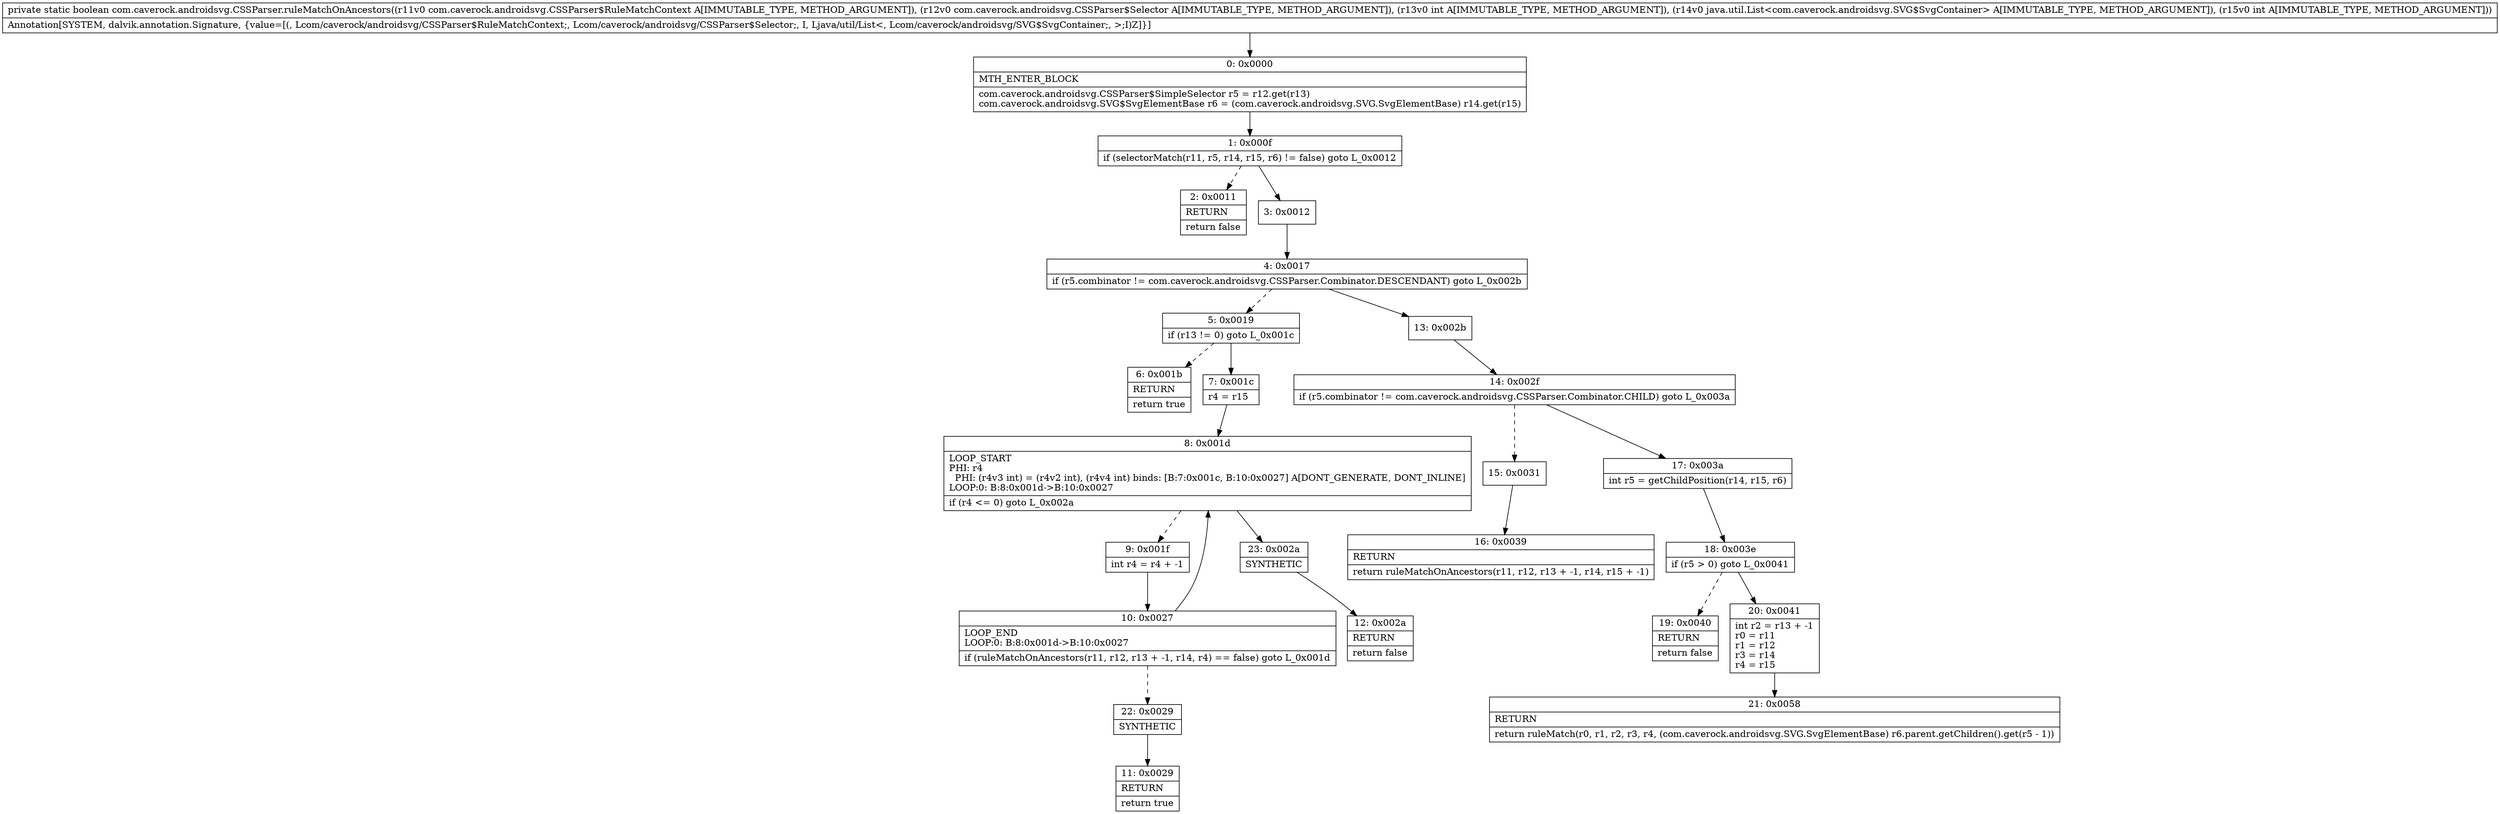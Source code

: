 digraph "CFG forcom.caverock.androidsvg.CSSParser.ruleMatchOnAncestors(Lcom\/caverock\/androidsvg\/CSSParser$RuleMatchContext;Lcom\/caverock\/androidsvg\/CSSParser$Selector;ILjava\/util\/List;I)Z" {
Node_0 [shape=record,label="{0\:\ 0x0000|MTH_ENTER_BLOCK\l|com.caverock.androidsvg.CSSParser$SimpleSelector r5 = r12.get(r13)\lcom.caverock.androidsvg.SVG$SvgElementBase r6 = (com.caverock.androidsvg.SVG.SvgElementBase) r14.get(r15)\l}"];
Node_1 [shape=record,label="{1\:\ 0x000f|if (selectorMatch(r11, r5, r14, r15, r6) != false) goto L_0x0012\l}"];
Node_2 [shape=record,label="{2\:\ 0x0011|RETURN\l|return false\l}"];
Node_3 [shape=record,label="{3\:\ 0x0012}"];
Node_4 [shape=record,label="{4\:\ 0x0017|if (r5.combinator != com.caverock.androidsvg.CSSParser.Combinator.DESCENDANT) goto L_0x002b\l}"];
Node_5 [shape=record,label="{5\:\ 0x0019|if (r13 != 0) goto L_0x001c\l}"];
Node_6 [shape=record,label="{6\:\ 0x001b|RETURN\l|return true\l}"];
Node_7 [shape=record,label="{7\:\ 0x001c|r4 = r15\l}"];
Node_8 [shape=record,label="{8\:\ 0x001d|LOOP_START\lPHI: r4 \l  PHI: (r4v3 int) = (r4v2 int), (r4v4 int) binds: [B:7:0x001c, B:10:0x0027] A[DONT_GENERATE, DONT_INLINE]\lLOOP:0: B:8:0x001d\-\>B:10:0x0027\l|if (r4 \<= 0) goto L_0x002a\l}"];
Node_9 [shape=record,label="{9\:\ 0x001f|int r4 = r4 + \-1\l}"];
Node_10 [shape=record,label="{10\:\ 0x0027|LOOP_END\lLOOP:0: B:8:0x001d\-\>B:10:0x0027\l|if (ruleMatchOnAncestors(r11, r12, r13 + \-1, r14, r4) == false) goto L_0x001d\l}"];
Node_11 [shape=record,label="{11\:\ 0x0029|RETURN\l|return true\l}"];
Node_12 [shape=record,label="{12\:\ 0x002a|RETURN\l|return false\l}"];
Node_13 [shape=record,label="{13\:\ 0x002b}"];
Node_14 [shape=record,label="{14\:\ 0x002f|if (r5.combinator != com.caverock.androidsvg.CSSParser.Combinator.CHILD) goto L_0x003a\l}"];
Node_15 [shape=record,label="{15\:\ 0x0031}"];
Node_16 [shape=record,label="{16\:\ 0x0039|RETURN\l|return ruleMatchOnAncestors(r11, r12, r13 + \-1, r14, r15 + \-1)\l}"];
Node_17 [shape=record,label="{17\:\ 0x003a|int r5 = getChildPosition(r14, r15, r6)\l}"];
Node_18 [shape=record,label="{18\:\ 0x003e|if (r5 \> 0) goto L_0x0041\l}"];
Node_19 [shape=record,label="{19\:\ 0x0040|RETURN\l|return false\l}"];
Node_20 [shape=record,label="{20\:\ 0x0041|int r2 = r13 + \-1\lr0 = r11\lr1 = r12\lr3 = r14\lr4 = r15\l}"];
Node_21 [shape=record,label="{21\:\ 0x0058|RETURN\l|return ruleMatch(r0, r1, r2, r3, r4, (com.caverock.androidsvg.SVG.SvgElementBase) r6.parent.getChildren().get(r5 \- 1))\l}"];
Node_22 [shape=record,label="{22\:\ 0x0029|SYNTHETIC\l}"];
Node_23 [shape=record,label="{23\:\ 0x002a|SYNTHETIC\l}"];
MethodNode[shape=record,label="{private static boolean com.caverock.androidsvg.CSSParser.ruleMatchOnAncestors((r11v0 com.caverock.androidsvg.CSSParser$RuleMatchContext A[IMMUTABLE_TYPE, METHOD_ARGUMENT]), (r12v0 com.caverock.androidsvg.CSSParser$Selector A[IMMUTABLE_TYPE, METHOD_ARGUMENT]), (r13v0 int A[IMMUTABLE_TYPE, METHOD_ARGUMENT]), (r14v0 java.util.List\<com.caverock.androidsvg.SVG$SvgContainer\> A[IMMUTABLE_TYPE, METHOD_ARGUMENT]), (r15v0 int A[IMMUTABLE_TYPE, METHOD_ARGUMENT]))  | Annotation[SYSTEM, dalvik.annotation.Signature, \{value=[(, Lcom\/caverock\/androidsvg\/CSSParser$RuleMatchContext;, Lcom\/caverock\/androidsvg\/CSSParser$Selector;, I, Ljava\/util\/List\<, Lcom\/caverock\/androidsvg\/SVG$SvgContainer;, \>;I)Z]\}]\l}"];
MethodNode -> Node_0;
Node_0 -> Node_1;
Node_1 -> Node_2[style=dashed];
Node_1 -> Node_3;
Node_3 -> Node_4;
Node_4 -> Node_5[style=dashed];
Node_4 -> Node_13;
Node_5 -> Node_6[style=dashed];
Node_5 -> Node_7;
Node_7 -> Node_8;
Node_8 -> Node_9[style=dashed];
Node_8 -> Node_23;
Node_9 -> Node_10;
Node_10 -> Node_8;
Node_10 -> Node_22[style=dashed];
Node_13 -> Node_14;
Node_14 -> Node_15[style=dashed];
Node_14 -> Node_17;
Node_15 -> Node_16;
Node_17 -> Node_18;
Node_18 -> Node_19[style=dashed];
Node_18 -> Node_20;
Node_20 -> Node_21;
Node_22 -> Node_11;
Node_23 -> Node_12;
}

